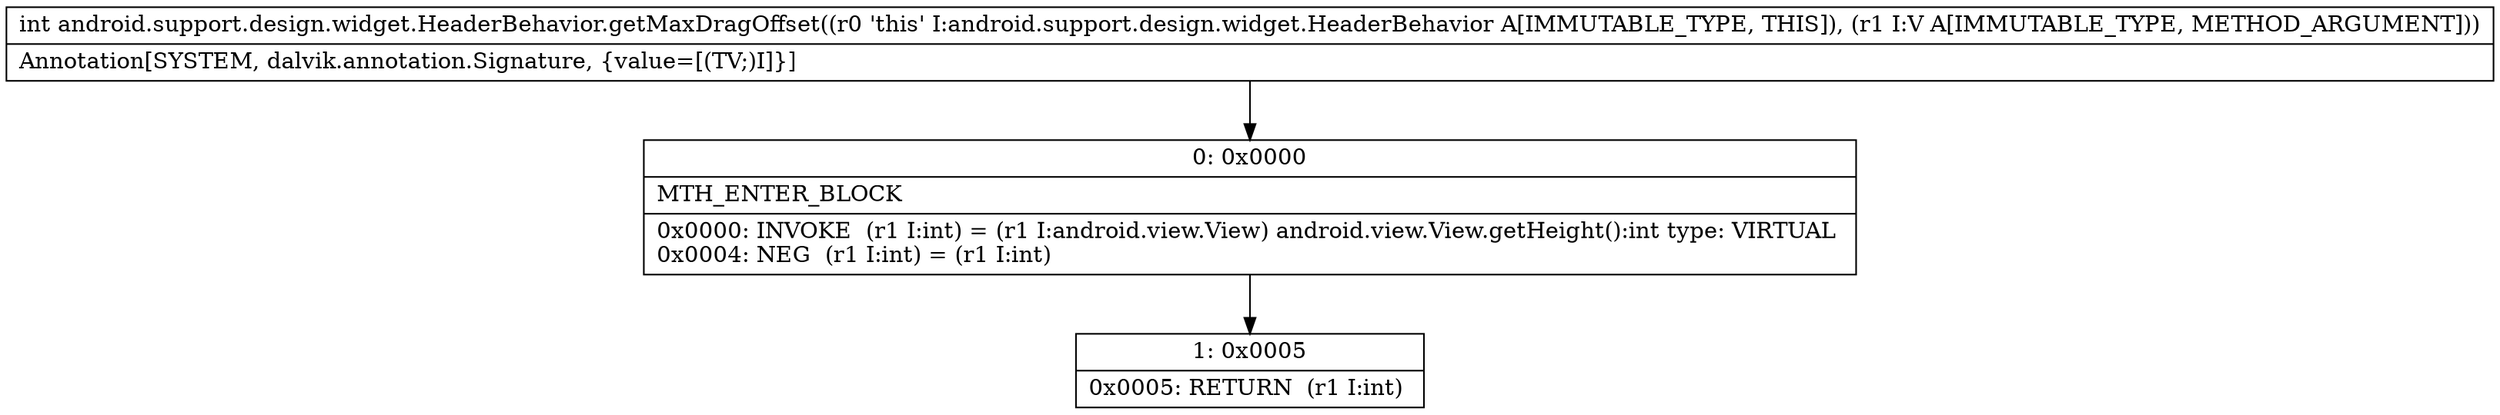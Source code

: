 digraph "CFG forandroid.support.design.widget.HeaderBehavior.getMaxDragOffset(Landroid\/view\/View;)I" {
Node_0 [shape=record,label="{0\:\ 0x0000|MTH_ENTER_BLOCK\l|0x0000: INVOKE  (r1 I:int) = (r1 I:android.view.View) android.view.View.getHeight():int type: VIRTUAL \l0x0004: NEG  (r1 I:int) = (r1 I:int) \l}"];
Node_1 [shape=record,label="{1\:\ 0x0005|0x0005: RETURN  (r1 I:int) \l}"];
MethodNode[shape=record,label="{int android.support.design.widget.HeaderBehavior.getMaxDragOffset((r0 'this' I:android.support.design.widget.HeaderBehavior A[IMMUTABLE_TYPE, THIS]), (r1 I:V A[IMMUTABLE_TYPE, METHOD_ARGUMENT]))  | Annotation[SYSTEM, dalvik.annotation.Signature, \{value=[(TV;)I]\}]\l}"];
MethodNode -> Node_0;
Node_0 -> Node_1;
}


